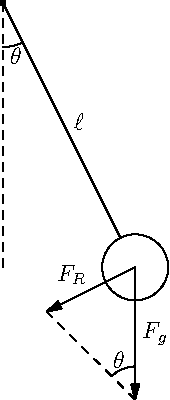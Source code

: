 size(200,200);

dot((0,0));

draw((0,0) -- (1,-2));
label("$\ell$",(.5,-1),NE);


draw((0,0)--(0,-2),dashed);
draw(arc((0,0),(0,-2/6),(1/6,-2/6)));
label("$\theta$",(.1,-.4));

fill(circle((1,-2),.25),white);
draw(circle((1,-2),.25));




draw((1,-2)--(1,-3),Arrow);
label("$F_g$",(1,-2.5),E);


draw((1,-2)--(1-.75*cos(atan(1/2)),-2-.75*sin(atan(1/2))),Arrow);
label("$F_R$",(1-.375*cos(atan(1/2)),-2-.375*sin(atan(1/2))),NW);


draw((1-.75*cos(atan(1/2)),-2-.75*sin(atan(1/2)))--(1,-3),dashed);
draw(arc((1,-3),(1,-2.75),(1-.75*cos(atan(1/2)),-2-.75*sin(atan(1/2)))));
label("$\theta$",(.875,-2.7));



